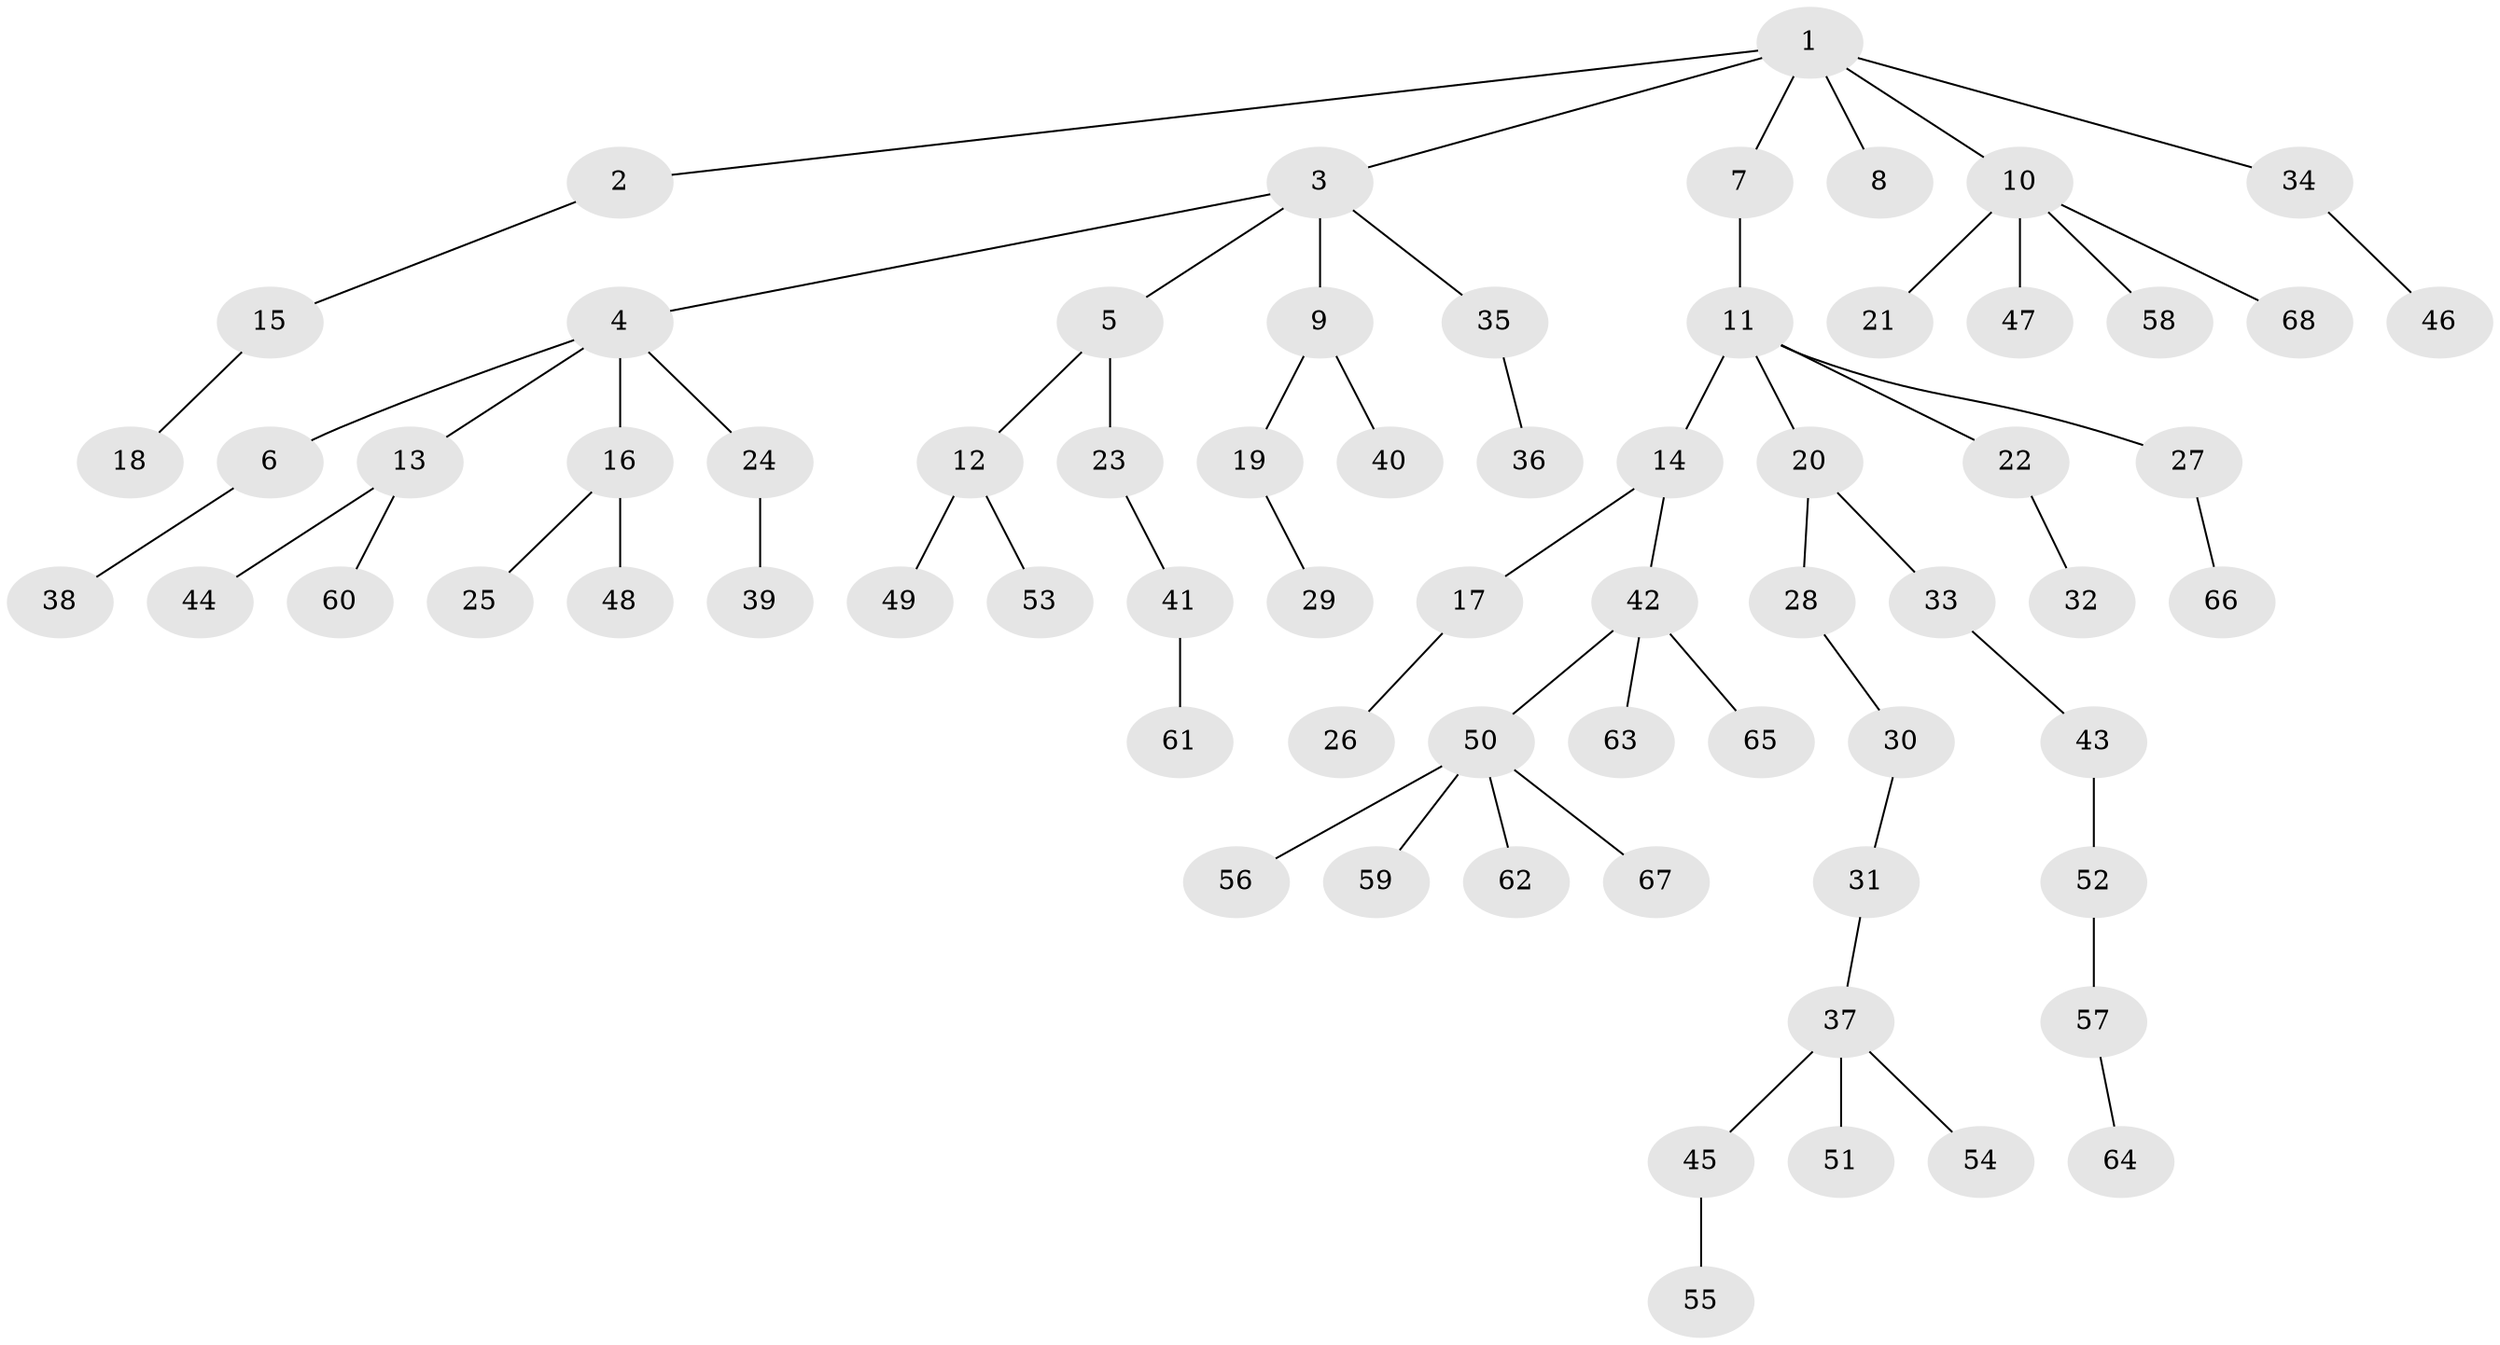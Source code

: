 // original degree distribution, {7: 0.009009009009009009, 2: 0.1891891891891892, 6: 0.036036036036036036, 4: 0.05405405405405406, 3: 0.14414414414414414, 5: 0.02702702702702703, 1: 0.5405405405405406}
// Generated by graph-tools (version 1.1) at 2025/51/03/04/25 22:51:28]
// undirected, 68 vertices, 67 edges
graph export_dot {
  node [color=gray90,style=filled];
  1;
  2;
  3;
  4;
  5;
  6;
  7;
  8;
  9;
  10;
  11;
  12;
  13;
  14;
  15;
  16;
  17;
  18;
  19;
  20;
  21;
  22;
  23;
  24;
  25;
  26;
  27;
  28;
  29;
  30;
  31;
  32;
  33;
  34;
  35;
  36;
  37;
  38;
  39;
  40;
  41;
  42;
  43;
  44;
  45;
  46;
  47;
  48;
  49;
  50;
  51;
  52;
  53;
  54;
  55;
  56;
  57;
  58;
  59;
  60;
  61;
  62;
  63;
  64;
  65;
  66;
  67;
  68;
  1 -- 2 [weight=1.0];
  1 -- 3 [weight=1.0];
  1 -- 7 [weight=1.0];
  1 -- 8 [weight=1.0];
  1 -- 10 [weight=1.0];
  1 -- 34 [weight=1.0];
  2 -- 15 [weight=1.0];
  3 -- 4 [weight=1.0];
  3 -- 5 [weight=1.0];
  3 -- 9 [weight=1.0];
  3 -- 35 [weight=1.0];
  4 -- 6 [weight=1.0];
  4 -- 13 [weight=1.0];
  4 -- 16 [weight=1.0];
  4 -- 24 [weight=1.0];
  5 -- 12 [weight=1.0];
  5 -- 23 [weight=1.0];
  6 -- 38 [weight=1.0];
  7 -- 11 [weight=1.0];
  9 -- 19 [weight=1.0];
  9 -- 40 [weight=1.0];
  10 -- 21 [weight=1.0];
  10 -- 47 [weight=1.0];
  10 -- 58 [weight=1.0];
  10 -- 68 [weight=1.0];
  11 -- 14 [weight=1.0];
  11 -- 20 [weight=1.0];
  11 -- 22 [weight=1.0];
  11 -- 27 [weight=1.0];
  12 -- 49 [weight=1.0];
  12 -- 53 [weight=1.0];
  13 -- 44 [weight=1.0];
  13 -- 60 [weight=1.0];
  14 -- 17 [weight=1.0];
  14 -- 42 [weight=1.0];
  15 -- 18 [weight=1.0];
  16 -- 25 [weight=1.0];
  16 -- 48 [weight=2.0];
  17 -- 26 [weight=1.0];
  19 -- 29 [weight=1.0];
  20 -- 28 [weight=1.0];
  20 -- 33 [weight=1.0];
  22 -- 32 [weight=1.0];
  23 -- 41 [weight=1.0];
  24 -- 39 [weight=1.0];
  27 -- 66 [weight=1.0];
  28 -- 30 [weight=1.0];
  30 -- 31 [weight=1.0];
  31 -- 37 [weight=1.0];
  33 -- 43 [weight=1.0];
  34 -- 46 [weight=1.0];
  35 -- 36 [weight=1.0];
  37 -- 45 [weight=1.0];
  37 -- 51 [weight=1.0];
  37 -- 54 [weight=1.0];
  41 -- 61 [weight=1.0];
  42 -- 50 [weight=1.0];
  42 -- 63 [weight=1.0];
  42 -- 65 [weight=1.0];
  43 -- 52 [weight=1.0];
  45 -- 55 [weight=2.0];
  50 -- 56 [weight=1.0];
  50 -- 59 [weight=1.0];
  50 -- 62 [weight=1.0];
  50 -- 67 [weight=1.0];
  52 -- 57 [weight=1.0];
  57 -- 64 [weight=1.0];
}
